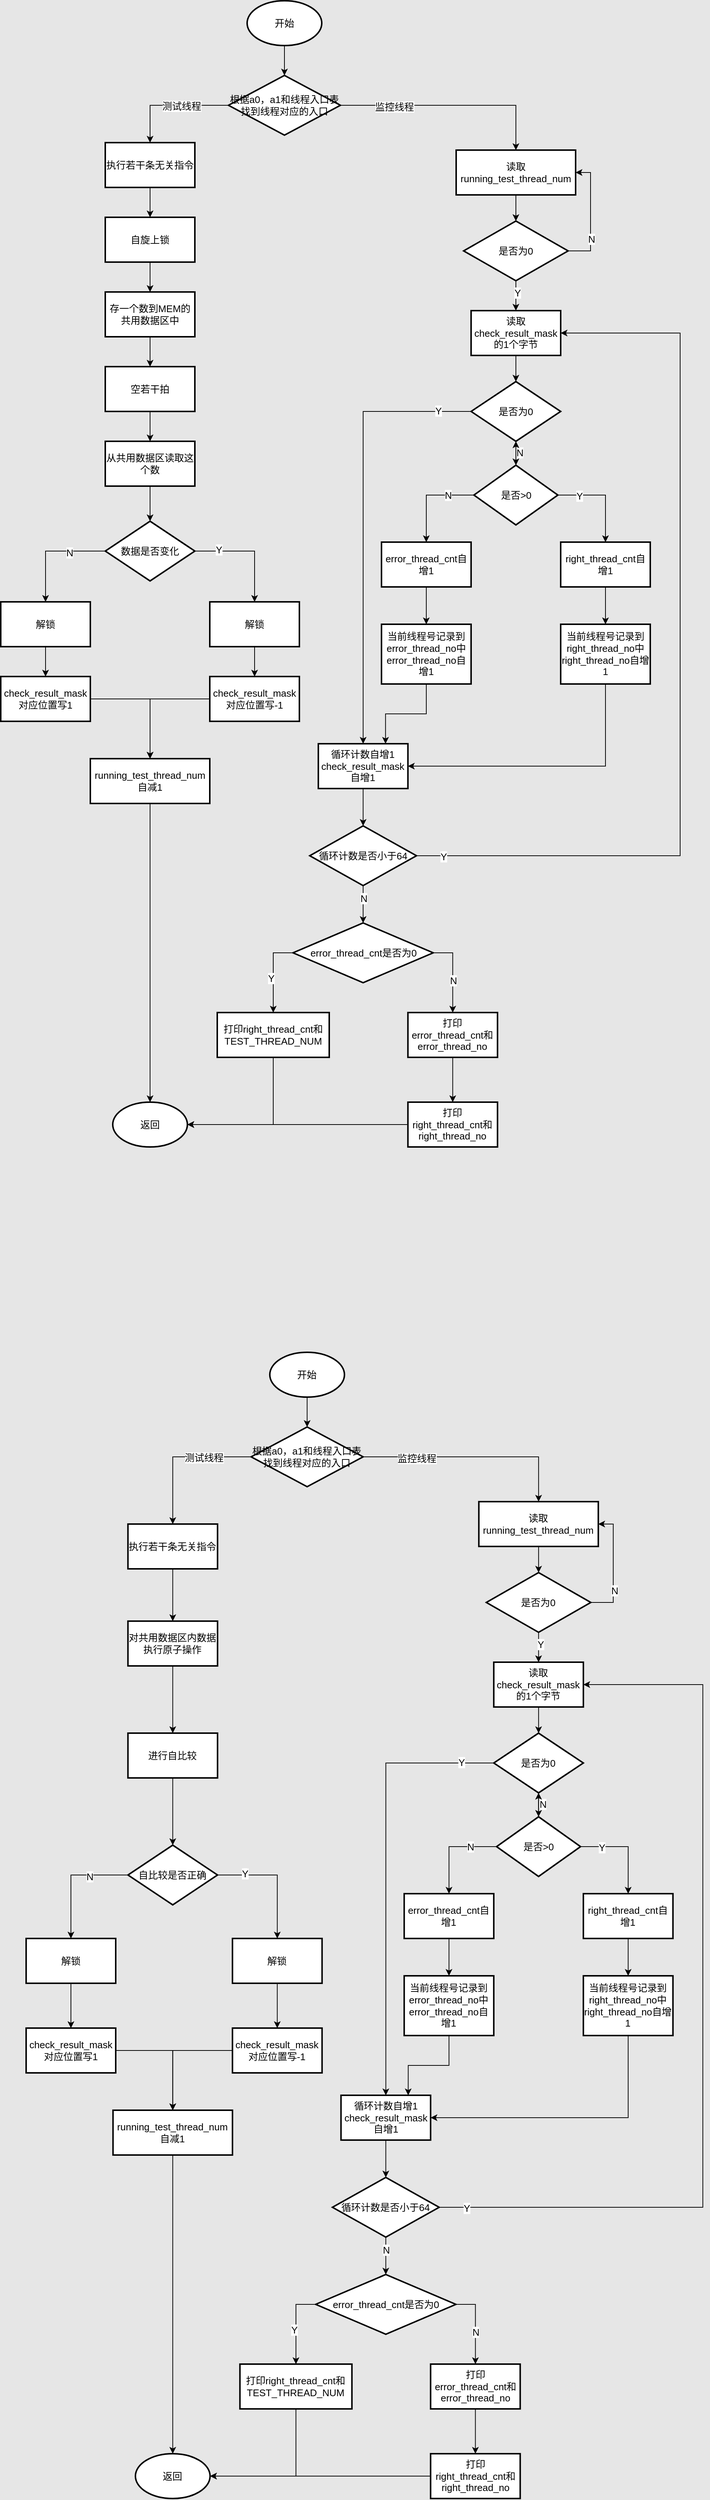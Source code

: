 <mxfile version="24.7.5">
  <diagram id="C5RBs43oDa-KdzZeNtuy" name="Page-1">
    <mxGraphModel dx="2026" dy="1111" grid="1" gridSize="10" guides="1" tooltips="1" connect="1" arrows="1" fold="1" page="1" pageScale="1" pageWidth="827" pageHeight="1169" background="#E6E6E6" math="0" shadow="0">
      <root>
        <mxCell id="WIyWlLk6GJQsqaUBKTNV-0" />
        <mxCell id="WIyWlLk6GJQsqaUBKTNV-1" parent="WIyWlLk6GJQsqaUBKTNV-0" />
        <mxCell id="y6UDbXkzMEYgvbYnua1N-1" style="edgeStyle=orthogonalEdgeStyle;rounded=0;orthogonalLoop=1;jettySize=auto;html=1;exitX=0.5;exitY=1;exitDx=0;exitDy=0;exitPerimeter=0;entryX=0.5;entryY=0;entryDx=0;entryDy=0;fontSize=13;" edge="1" parent="WIyWlLk6GJQsqaUBKTNV-1" source="y6UDbXkzMEYgvbYnua1N-2" target="y6UDbXkzMEYgvbYnua1N-7">
          <mxGeometry relative="1" as="geometry" />
        </mxCell>
        <mxCell id="y6UDbXkzMEYgvbYnua1N-2" value="开始" style="strokeWidth=2;html=1;shape=mxgraph.flowchart.start_1;whiteSpace=wrap;fontSize=13;" vertex="1" parent="WIyWlLk6GJQsqaUBKTNV-1">
          <mxGeometry x="590" y="230" width="100" height="60" as="geometry" />
        </mxCell>
        <mxCell id="y6UDbXkzMEYgvbYnua1N-3" value="" style="edgeStyle=orthogonalEdgeStyle;rounded=0;orthogonalLoop=1;jettySize=auto;html=1;fontSize=13;" edge="1" parent="WIyWlLk6GJQsqaUBKTNV-1" source="y6UDbXkzMEYgvbYnua1N-7" target="y6UDbXkzMEYgvbYnua1N-9">
          <mxGeometry relative="1" as="geometry" />
        </mxCell>
        <mxCell id="y6UDbXkzMEYgvbYnua1N-4" value="测试线程" style="edgeLabel;html=1;align=center;verticalAlign=middle;resizable=0;points=[];fontSize=13;" vertex="1" connectable="0" parent="y6UDbXkzMEYgvbYnua1N-3">
          <mxGeometry x="-0.187" y="1" relative="1" as="geometry">
            <mxPoint as="offset" />
          </mxGeometry>
        </mxCell>
        <mxCell id="y6UDbXkzMEYgvbYnua1N-5" value="" style="edgeStyle=orthogonalEdgeStyle;rounded=0;orthogonalLoop=1;jettySize=auto;html=1;fontSize=13;" edge="1" parent="WIyWlLk6GJQsqaUBKTNV-1" source="y6UDbXkzMEYgvbYnua1N-7" target="y6UDbXkzMEYgvbYnua1N-28">
          <mxGeometry relative="1" as="geometry" />
        </mxCell>
        <mxCell id="y6UDbXkzMEYgvbYnua1N-6" value="监控线程" style="edgeLabel;html=1;align=center;verticalAlign=middle;resizable=0;points=[];fontSize=13;" vertex="1" connectable="0" parent="y6UDbXkzMEYgvbYnua1N-5">
          <mxGeometry x="-0.514" y="-2" relative="1" as="geometry">
            <mxPoint as="offset" />
          </mxGeometry>
        </mxCell>
        <mxCell id="y6UDbXkzMEYgvbYnua1N-7" value="根据a0，a1和线程入口表找到线程对应的入口" style="rhombus;whiteSpace=wrap;html=1;strokeWidth=2;fontSize=13;" vertex="1" parent="WIyWlLk6GJQsqaUBKTNV-1">
          <mxGeometry x="565" y="330" width="150" height="80" as="geometry" />
        </mxCell>
        <mxCell id="y6UDbXkzMEYgvbYnua1N-8" value="" style="edgeStyle=orthogonalEdgeStyle;rounded=0;orthogonalLoop=1;jettySize=auto;html=1;fontSize=13;" edge="1" parent="WIyWlLk6GJQsqaUBKTNV-1" source="y6UDbXkzMEYgvbYnua1N-9" target="y6UDbXkzMEYgvbYnua1N-11">
          <mxGeometry relative="1" as="geometry" />
        </mxCell>
        <mxCell id="y6UDbXkzMEYgvbYnua1N-9" value="执行若干条无关指令" style="whiteSpace=wrap;html=1;fontSize=13;strokeWidth=2;" vertex="1" parent="WIyWlLk6GJQsqaUBKTNV-1">
          <mxGeometry x="400" y="420" width="120" height="60" as="geometry" />
        </mxCell>
        <mxCell id="y6UDbXkzMEYgvbYnua1N-10" value="" style="edgeStyle=orthogonalEdgeStyle;rounded=0;orthogonalLoop=1;jettySize=auto;html=1;fontSize=13;" edge="1" parent="WIyWlLk6GJQsqaUBKTNV-1" source="y6UDbXkzMEYgvbYnua1N-11" target="y6UDbXkzMEYgvbYnua1N-13">
          <mxGeometry relative="1" as="geometry" />
        </mxCell>
        <mxCell id="y6UDbXkzMEYgvbYnua1N-11" value="自旋上锁" style="whiteSpace=wrap;html=1;fontSize=13;strokeWidth=2;" vertex="1" parent="WIyWlLk6GJQsqaUBKTNV-1">
          <mxGeometry x="400" y="520" width="120" height="60" as="geometry" />
        </mxCell>
        <mxCell id="y6UDbXkzMEYgvbYnua1N-12" value="" style="edgeStyle=orthogonalEdgeStyle;rounded=0;orthogonalLoop=1;jettySize=auto;html=1;fontSize=13;" edge="1" parent="WIyWlLk6GJQsqaUBKTNV-1" source="y6UDbXkzMEYgvbYnua1N-13" target="y6UDbXkzMEYgvbYnua1N-15">
          <mxGeometry relative="1" as="geometry" />
        </mxCell>
        <mxCell id="y6UDbXkzMEYgvbYnua1N-13" value="存一个数到MEM的共用数据区中" style="whiteSpace=wrap;html=1;fontSize=13;strokeWidth=2;" vertex="1" parent="WIyWlLk6GJQsqaUBKTNV-1">
          <mxGeometry x="400" y="620" width="120" height="60" as="geometry" />
        </mxCell>
        <mxCell id="y6UDbXkzMEYgvbYnua1N-14" value="" style="edgeStyle=orthogonalEdgeStyle;rounded=0;orthogonalLoop=1;jettySize=auto;html=1;fontSize=13;" edge="1" parent="WIyWlLk6GJQsqaUBKTNV-1" source="y6UDbXkzMEYgvbYnua1N-15" target="y6UDbXkzMEYgvbYnua1N-17">
          <mxGeometry relative="1" as="geometry" />
        </mxCell>
        <mxCell id="y6UDbXkzMEYgvbYnua1N-15" value="空若干拍" style="whiteSpace=wrap;html=1;fontSize=13;strokeWidth=2;" vertex="1" parent="WIyWlLk6GJQsqaUBKTNV-1">
          <mxGeometry x="400" y="720" width="120" height="60" as="geometry" />
        </mxCell>
        <mxCell id="y6UDbXkzMEYgvbYnua1N-16" value="" style="edgeStyle=orthogonalEdgeStyle;rounded=0;orthogonalLoop=1;jettySize=auto;html=1;fontSize=13;" edge="1" parent="WIyWlLk6GJQsqaUBKTNV-1" source="y6UDbXkzMEYgvbYnua1N-17" target="y6UDbXkzMEYgvbYnua1N-22">
          <mxGeometry relative="1" as="geometry" />
        </mxCell>
        <mxCell id="y6UDbXkzMEYgvbYnua1N-17" value="从共用数据区读取这个数" style="whiteSpace=wrap;html=1;fontSize=13;strokeWidth=2;" vertex="1" parent="WIyWlLk6GJQsqaUBKTNV-1">
          <mxGeometry x="400" y="820" width="120" height="60" as="geometry" />
        </mxCell>
        <mxCell id="y6UDbXkzMEYgvbYnua1N-18" value="" style="edgeStyle=orthogonalEdgeStyle;rounded=0;orthogonalLoop=1;jettySize=auto;html=1;fontSize=13;" edge="1" parent="WIyWlLk6GJQsqaUBKTNV-1" source="y6UDbXkzMEYgvbYnua1N-22" target="y6UDbXkzMEYgvbYnua1N-24">
          <mxGeometry relative="1" as="geometry" />
        </mxCell>
        <mxCell id="y6UDbXkzMEYgvbYnua1N-19" value="Y" style="edgeLabel;html=1;align=center;verticalAlign=middle;resizable=0;points=[];fontSize=13;" vertex="1" connectable="0" parent="y6UDbXkzMEYgvbYnua1N-18">
          <mxGeometry x="-0.566" y="2" relative="1" as="geometry">
            <mxPoint as="offset" />
          </mxGeometry>
        </mxCell>
        <mxCell id="y6UDbXkzMEYgvbYnua1N-20" value="" style="edgeStyle=orthogonalEdgeStyle;rounded=0;orthogonalLoop=1;jettySize=auto;html=1;fontSize=13;" edge="1" parent="WIyWlLk6GJQsqaUBKTNV-1" source="y6UDbXkzMEYgvbYnua1N-22" target="y6UDbXkzMEYgvbYnua1N-26">
          <mxGeometry relative="1" as="geometry" />
        </mxCell>
        <mxCell id="y6UDbXkzMEYgvbYnua1N-21" value="N" style="edgeLabel;html=1;align=center;verticalAlign=middle;resizable=0;points=[];fontSize=13;" vertex="1" connectable="0" parent="y6UDbXkzMEYgvbYnua1N-20">
          <mxGeometry x="-0.353" y="2" relative="1" as="geometry">
            <mxPoint as="offset" />
          </mxGeometry>
        </mxCell>
        <mxCell id="y6UDbXkzMEYgvbYnua1N-22" value="数据是否变化" style="rhombus;whiteSpace=wrap;html=1;fontSize=13;strokeWidth=2;" vertex="1" parent="WIyWlLk6GJQsqaUBKTNV-1">
          <mxGeometry x="400" y="927" width="120" height="80" as="geometry" />
        </mxCell>
        <mxCell id="y6UDbXkzMEYgvbYnua1N-23" style="edgeStyle=orthogonalEdgeStyle;rounded=0;orthogonalLoop=1;jettySize=auto;html=1;exitX=0.5;exitY=1;exitDx=0;exitDy=0;entryX=0.5;entryY=0;entryDx=0;entryDy=0;fontSize=13;" edge="1" parent="WIyWlLk6GJQsqaUBKTNV-1" source="y6UDbXkzMEYgvbYnua1N-24" target="y6UDbXkzMEYgvbYnua1N-69">
          <mxGeometry relative="1" as="geometry" />
        </mxCell>
        <mxCell id="y6UDbXkzMEYgvbYnua1N-24" value="解锁" style="whiteSpace=wrap;html=1;fontSize=13;strokeWidth=2;" vertex="1" parent="WIyWlLk6GJQsqaUBKTNV-1">
          <mxGeometry x="540" y="1035" width="120" height="60" as="geometry" />
        </mxCell>
        <mxCell id="y6UDbXkzMEYgvbYnua1N-25" value="" style="edgeStyle=orthogonalEdgeStyle;rounded=0;orthogonalLoop=1;jettySize=auto;html=1;fontSize=13;" edge="1" parent="WIyWlLk6GJQsqaUBKTNV-1" source="y6UDbXkzMEYgvbYnua1N-26" target="y6UDbXkzMEYgvbYnua1N-67">
          <mxGeometry relative="1" as="geometry" />
        </mxCell>
        <mxCell id="y6UDbXkzMEYgvbYnua1N-26" value="解锁" style="whiteSpace=wrap;html=1;fontSize=13;strokeWidth=2;" vertex="1" parent="WIyWlLk6GJQsqaUBKTNV-1">
          <mxGeometry x="260" y="1035" width="120" height="60" as="geometry" />
        </mxCell>
        <mxCell id="y6UDbXkzMEYgvbYnua1N-27" value="" style="edgeStyle=orthogonalEdgeStyle;rounded=0;orthogonalLoop=1;jettySize=auto;html=1;fontSize=13;" edge="1" parent="WIyWlLk6GJQsqaUBKTNV-1" source="y6UDbXkzMEYgvbYnua1N-28" target="y6UDbXkzMEYgvbYnua1N-31">
          <mxGeometry relative="1" as="geometry" />
        </mxCell>
        <mxCell id="y6UDbXkzMEYgvbYnua1N-28" value="读取running_test_thread_num" style="whiteSpace=wrap;html=1;fontSize=13;strokeWidth=2;" vertex="1" parent="WIyWlLk6GJQsqaUBKTNV-1">
          <mxGeometry x="870" y="430" width="160" height="60" as="geometry" />
        </mxCell>
        <mxCell id="y6UDbXkzMEYgvbYnua1N-29" style="edgeStyle=orthogonalEdgeStyle;rounded=0;orthogonalLoop=1;jettySize=auto;html=1;exitX=1;exitY=0.5;exitDx=0;exitDy=0;entryX=1;entryY=0.5;entryDx=0;entryDy=0;fontSize=13;" edge="1" parent="WIyWlLk6GJQsqaUBKTNV-1" source="y6UDbXkzMEYgvbYnua1N-31" target="y6UDbXkzMEYgvbYnua1N-28">
          <mxGeometry relative="1" as="geometry">
            <Array as="points">
              <mxPoint x="1050" y="565" />
              <mxPoint x="1050" y="460" />
            </Array>
          </mxGeometry>
        </mxCell>
        <mxCell id="y6UDbXkzMEYgvbYnua1N-79" value="N" style="edgeLabel;html=1;align=center;verticalAlign=middle;resizable=0;points=[];fontSize=13;" vertex="1" connectable="0" parent="y6UDbXkzMEYgvbYnua1N-29">
          <mxGeometry x="-0.4" y="-1" relative="1" as="geometry">
            <mxPoint as="offset" />
          </mxGeometry>
        </mxCell>
        <mxCell id="y6UDbXkzMEYgvbYnua1N-30" value="" style="edgeStyle=orthogonalEdgeStyle;rounded=0;orthogonalLoop=1;jettySize=auto;html=1;fontSize=13;" edge="1" parent="WIyWlLk6GJQsqaUBKTNV-1" source="y6UDbXkzMEYgvbYnua1N-31" target="y6UDbXkzMEYgvbYnua1N-33">
          <mxGeometry relative="1" as="geometry" />
        </mxCell>
        <mxCell id="y6UDbXkzMEYgvbYnua1N-78" value="Y" style="edgeLabel;html=1;align=center;verticalAlign=middle;resizable=0;points=[];fontSize=13;" vertex="1" connectable="0" parent="y6UDbXkzMEYgvbYnua1N-30">
          <mxGeometry x="-0.2" y="2" relative="1" as="geometry">
            <mxPoint as="offset" />
          </mxGeometry>
        </mxCell>
        <mxCell id="y6UDbXkzMEYgvbYnua1N-31" value="是否为0" style="rhombus;whiteSpace=wrap;html=1;fontSize=13;strokeWidth=2;" vertex="1" parent="WIyWlLk6GJQsqaUBKTNV-1">
          <mxGeometry x="880" y="525" width="140" height="80" as="geometry" />
        </mxCell>
        <mxCell id="y6UDbXkzMEYgvbYnua1N-32" value="" style="edgeStyle=orthogonalEdgeStyle;rounded=0;orthogonalLoop=1;jettySize=auto;html=1;fontSize=13;" edge="1" parent="WIyWlLk6GJQsqaUBKTNV-1" source="y6UDbXkzMEYgvbYnua1N-33" target="y6UDbXkzMEYgvbYnua1N-38">
          <mxGeometry relative="1" as="geometry" />
        </mxCell>
        <mxCell id="y6UDbXkzMEYgvbYnua1N-33" value="读取check_result_mask的1个字节" style="whiteSpace=wrap;html=1;fontSize=13;strokeWidth=2;" vertex="1" parent="WIyWlLk6GJQsqaUBKTNV-1">
          <mxGeometry x="890" y="645" width="120" height="60" as="geometry" />
        </mxCell>
        <mxCell id="y6UDbXkzMEYgvbYnua1N-34" value="" style="edgeStyle=orthogonalEdgeStyle;rounded=0;orthogonalLoop=1;jettySize=auto;html=1;fontSize=13;" edge="1" parent="WIyWlLk6GJQsqaUBKTNV-1" source="y6UDbXkzMEYgvbYnua1N-38" target="y6UDbXkzMEYgvbYnua1N-44">
          <mxGeometry relative="1" as="geometry" />
        </mxCell>
        <mxCell id="y6UDbXkzMEYgvbYnua1N-35" value="N" style="edgeLabel;html=1;align=center;verticalAlign=middle;resizable=0;points=[];fontSize=13;" vertex="1" connectable="0" parent="y6UDbXkzMEYgvbYnua1N-34">
          <mxGeometry x="-0.193" y="2" relative="1" as="geometry">
            <mxPoint x="3" y="2" as="offset" />
          </mxGeometry>
        </mxCell>
        <mxCell id="y6UDbXkzMEYgvbYnua1N-36" value="" style="edgeStyle=orthogonalEdgeStyle;rounded=0;orthogonalLoop=1;jettySize=auto;html=1;fontSize=13;" edge="1" parent="WIyWlLk6GJQsqaUBKTNV-1" source="y6UDbXkzMEYgvbYnua1N-38" target="y6UDbXkzMEYgvbYnua1N-50">
          <mxGeometry relative="1" as="geometry" />
        </mxCell>
        <mxCell id="y6UDbXkzMEYgvbYnua1N-37" value="Y" style="edgeLabel;html=1;align=center;verticalAlign=middle;resizable=0;points=[];fontSize=13;" vertex="1" connectable="0" parent="y6UDbXkzMEYgvbYnua1N-36">
          <mxGeometry x="-0.85" y="-1" relative="1" as="geometry">
            <mxPoint as="offset" />
          </mxGeometry>
        </mxCell>
        <mxCell id="y6UDbXkzMEYgvbYnua1N-38" value="是否为0" style="rhombus;whiteSpace=wrap;html=1;fontSize=13;strokeWidth=2;" vertex="1" parent="WIyWlLk6GJQsqaUBKTNV-1">
          <mxGeometry x="890" y="740" width="120" height="80" as="geometry" />
        </mxCell>
        <mxCell id="y6UDbXkzMEYgvbYnua1N-39" value="" style="edgeStyle=orthogonalEdgeStyle;rounded=0;orthogonalLoop=1;jettySize=auto;html=1;fontSize=13;" edge="1" parent="WIyWlLk6GJQsqaUBKTNV-1" source="y6UDbXkzMEYgvbYnua1N-44" target="y6UDbXkzMEYgvbYnua1N-46">
          <mxGeometry relative="1" as="geometry" />
        </mxCell>
        <mxCell id="y6UDbXkzMEYgvbYnua1N-40" value="N" style="edgeLabel;html=1;align=center;verticalAlign=middle;resizable=0;points=[];fontSize=13;" vertex="1" connectable="0" parent="y6UDbXkzMEYgvbYnua1N-39">
          <mxGeometry x="-0.436" relative="1" as="geometry">
            <mxPoint as="offset" />
          </mxGeometry>
        </mxCell>
        <mxCell id="y6UDbXkzMEYgvbYnua1N-41" value="" style="edgeStyle=orthogonalEdgeStyle;rounded=0;orthogonalLoop=1;jettySize=auto;html=1;fontSize=13;" edge="1" parent="WIyWlLk6GJQsqaUBKTNV-1" source="y6UDbXkzMEYgvbYnua1N-44" target="y6UDbXkzMEYgvbYnua1N-48">
          <mxGeometry relative="1" as="geometry" />
        </mxCell>
        <mxCell id="y6UDbXkzMEYgvbYnua1N-42" value="Y" style="edgeLabel;html=1;align=center;verticalAlign=middle;resizable=0;points=[];fontSize=13;" vertex="1" connectable="0" parent="y6UDbXkzMEYgvbYnua1N-41">
          <mxGeometry x="-0.562" y="-1" relative="1" as="geometry">
            <mxPoint as="offset" />
          </mxGeometry>
        </mxCell>
        <mxCell id="y6UDbXkzMEYgvbYnua1N-43" value="" style="edgeStyle=orthogonalEdgeStyle;rounded=0;orthogonalLoop=1;jettySize=auto;html=1;fontSize=13;" edge="1" parent="WIyWlLk6GJQsqaUBKTNV-1" source="y6UDbXkzMEYgvbYnua1N-44" target="y6UDbXkzMEYgvbYnua1N-38">
          <mxGeometry relative="1" as="geometry" />
        </mxCell>
        <mxCell id="y6UDbXkzMEYgvbYnua1N-44" value="是否&amp;gt;0" style="rhombus;whiteSpace=wrap;html=1;fontSize=13;strokeWidth=2;" vertex="1" parent="WIyWlLk6GJQsqaUBKTNV-1">
          <mxGeometry x="893.75" y="852" width="112.5" height="80" as="geometry" />
        </mxCell>
        <mxCell id="y6UDbXkzMEYgvbYnua1N-45" value="" style="edgeStyle=orthogonalEdgeStyle;rounded=0;orthogonalLoop=1;jettySize=auto;html=1;fontSize=13;" edge="1" parent="WIyWlLk6GJQsqaUBKTNV-1" source="y6UDbXkzMEYgvbYnua1N-46" target="y6UDbXkzMEYgvbYnua1N-52">
          <mxGeometry relative="1" as="geometry" />
        </mxCell>
        <mxCell id="y6UDbXkzMEYgvbYnua1N-46" value="&lt;div style=&quot;font-size: 13px;&quot;&gt;error_thread_cnt自增1&lt;/div&gt;" style="whiteSpace=wrap;html=1;fontSize=13;strokeWidth=2;" vertex="1" parent="WIyWlLk6GJQsqaUBKTNV-1">
          <mxGeometry x="770" y="955" width="120" height="60" as="geometry" />
        </mxCell>
        <mxCell id="y6UDbXkzMEYgvbYnua1N-47" style="edgeStyle=orthogonalEdgeStyle;rounded=0;orthogonalLoop=1;jettySize=auto;html=1;exitX=0.5;exitY=1;exitDx=0;exitDy=0;entryX=0.5;entryY=0;entryDx=0;entryDy=0;fontSize=13;" edge="1" parent="WIyWlLk6GJQsqaUBKTNV-1" source="y6UDbXkzMEYgvbYnua1N-48" target="y6UDbXkzMEYgvbYnua1N-54">
          <mxGeometry relative="1" as="geometry" />
        </mxCell>
        <mxCell id="y6UDbXkzMEYgvbYnua1N-48" value="right_thread_cnt自增1" style="whiteSpace=wrap;html=1;fontSize=13;strokeWidth=2;" vertex="1" parent="WIyWlLk6GJQsqaUBKTNV-1">
          <mxGeometry x="1010" y="955" width="120" height="60" as="geometry" />
        </mxCell>
        <mxCell id="y6UDbXkzMEYgvbYnua1N-49" value="" style="edgeStyle=orthogonalEdgeStyle;rounded=0;orthogonalLoop=1;jettySize=auto;html=1;fontSize=13;" edge="1" parent="WIyWlLk6GJQsqaUBKTNV-1" source="y6UDbXkzMEYgvbYnua1N-50" target="y6UDbXkzMEYgvbYnua1N-59">
          <mxGeometry relative="1" as="geometry" />
        </mxCell>
        <mxCell id="y6UDbXkzMEYgvbYnua1N-50" value="循环计数自增1&lt;div style=&quot;font-size: 13px;&quot;&gt;check_result_mask自增1&lt;/div&gt;" style="whiteSpace=wrap;html=1;fontSize=13;strokeWidth=2;" vertex="1" parent="WIyWlLk6GJQsqaUBKTNV-1">
          <mxGeometry x="685.38" y="1225" width="120" height="60" as="geometry" />
        </mxCell>
        <mxCell id="y6UDbXkzMEYgvbYnua1N-51" style="edgeStyle=orthogonalEdgeStyle;rounded=0;orthogonalLoop=1;jettySize=auto;html=1;exitX=0.5;exitY=1;exitDx=0;exitDy=0;entryX=0.75;entryY=0;entryDx=0;entryDy=0;fontSize=13;" edge="1" parent="WIyWlLk6GJQsqaUBKTNV-1" source="y6UDbXkzMEYgvbYnua1N-52" target="y6UDbXkzMEYgvbYnua1N-50">
          <mxGeometry relative="1" as="geometry" />
        </mxCell>
        <mxCell id="y6UDbXkzMEYgvbYnua1N-52" value="当前线程号记录到error_thread_no中&lt;div style=&quot;font-size: 13px;&quot;&gt;error_thread_no自增1&lt;br style=&quot;font-size: 13px;&quot;&gt;&lt;/div&gt;" style="whiteSpace=wrap;html=1;fontSize=13;strokeWidth=2;" vertex="1" parent="WIyWlLk6GJQsqaUBKTNV-1">
          <mxGeometry x="770" y="1065" width="120" height="80" as="geometry" />
        </mxCell>
        <mxCell id="y6UDbXkzMEYgvbYnua1N-53" style="edgeStyle=orthogonalEdgeStyle;rounded=0;orthogonalLoop=1;jettySize=auto;html=1;exitX=0.5;exitY=1;exitDx=0;exitDy=0;entryX=1;entryY=0.5;entryDx=0;entryDy=0;fontSize=13;" edge="1" parent="WIyWlLk6GJQsqaUBKTNV-1" source="y6UDbXkzMEYgvbYnua1N-54" target="y6UDbXkzMEYgvbYnua1N-50">
          <mxGeometry relative="1" as="geometry">
            <mxPoint x="788" y="1325" as="targetPoint" />
          </mxGeometry>
        </mxCell>
        <mxCell id="y6UDbXkzMEYgvbYnua1N-54" value="当前线程号记录到right_thread_no中&lt;div style=&quot;font-size: 13px;&quot;&gt;right_thread_no自增1&lt;br style=&quot;font-size: 13px;&quot;&gt;&lt;/div&gt;" style="whiteSpace=wrap;html=1;fontSize=13;strokeWidth=2;" vertex="1" parent="WIyWlLk6GJQsqaUBKTNV-1">
          <mxGeometry x="1010" y="1065" width="120" height="80" as="geometry" />
        </mxCell>
        <mxCell id="y6UDbXkzMEYgvbYnua1N-55" style="edgeStyle=orthogonalEdgeStyle;rounded=0;orthogonalLoop=1;jettySize=auto;html=1;exitX=1;exitY=0.5;exitDx=0;exitDy=0;entryX=1;entryY=0.5;entryDx=0;entryDy=0;fontSize=13;" edge="1" parent="WIyWlLk6GJQsqaUBKTNV-1" source="y6UDbXkzMEYgvbYnua1N-59" target="y6UDbXkzMEYgvbYnua1N-33">
          <mxGeometry relative="1" as="geometry">
            <mxPoint x="799.5" y="1445" as="sourcePoint" />
            <Array as="points">
              <mxPoint x="1170" y="1375" />
              <mxPoint x="1170" y="675" />
            </Array>
          </mxGeometry>
        </mxCell>
        <mxCell id="y6UDbXkzMEYgvbYnua1N-56" value="Y" style="edgeLabel;html=1;align=center;verticalAlign=middle;resizable=0;points=[];fontSize=13;" vertex="1" connectable="0" parent="y6UDbXkzMEYgvbYnua1N-55">
          <mxGeometry x="-0.941" y="-4" relative="1" as="geometry">
            <mxPoint y="-3" as="offset" />
          </mxGeometry>
        </mxCell>
        <mxCell id="y6UDbXkzMEYgvbYnua1N-57" value="" style="edgeStyle=orthogonalEdgeStyle;rounded=0;orthogonalLoop=1;jettySize=auto;html=1;fontSize=13;" edge="1" parent="WIyWlLk6GJQsqaUBKTNV-1" source="y6UDbXkzMEYgvbYnua1N-59" target="y6UDbXkzMEYgvbYnua1N-64">
          <mxGeometry relative="1" as="geometry" />
        </mxCell>
        <mxCell id="y6UDbXkzMEYgvbYnua1N-58" value="N" style="edgeLabel;html=1;align=center;verticalAlign=middle;resizable=0;points=[];fontSize=13;" vertex="1" connectable="0" parent="y6UDbXkzMEYgvbYnua1N-57">
          <mxGeometry x="-0.332" relative="1" as="geometry">
            <mxPoint as="offset" />
          </mxGeometry>
        </mxCell>
        <mxCell id="y6UDbXkzMEYgvbYnua1N-59" value="循环计数是否小于64" style="rhombus;whiteSpace=wrap;html=1;fontSize=13;strokeWidth=2;" vertex="1" parent="WIyWlLk6GJQsqaUBKTNV-1">
          <mxGeometry x="673.88" y="1335" width="143" height="80" as="geometry" />
        </mxCell>
        <mxCell id="y6UDbXkzMEYgvbYnua1N-60" value="" style="edgeStyle=orthogonalEdgeStyle;rounded=0;orthogonalLoop=1;jettySize=auto;html=1;exitX=0;exitY=0.5;exitDx=0;exitDy=0;fontSize=13;" edge="1" parent="WIyWlLk6GJQsqaUBKTNV-1" source="y6UDbXkzMEYgvbYnua1N-64" target="y6UDbXkzMEYgvbYnua1N-72">
          <mxGeometry relative="1" as="geometry" />
        </mxCell>
        <mxCell id="y6UDbXkzMEYgvbYnua1N-61" value="Y" style="edgeLabel;html=1;align=center;verticalAlign=middle;resizable=0;points=[];fontSize=13;" vertex="1" connectable="0" parent="y6UDbXkzMEYgvbYnua1N-60">
          <mxGeometry x="0.127" y="-3" relative="1" as="geometry">
            <mxPoint as="offset" />
          </mxGeometry>
        </mxCell>
        <mxCell id="y6UDbXkzMEYgvbYnua1N-62" value="" style="edgeStyle=orthogonalEdgeStyle;rounded=0;orthogonalLoop=1;jettySize=auto;html=1;exitX=1;exitY=0.5;exitDx=0;exitDy=0;fontSize=13;" edge="1" parent="WIyWlLk6GJQsqaUBKTNV-1" source="y6UDbXkzMEYgvbYnua1N-64" target="y6UDbXkzMEYgvbYnua1N-74">
          <mxGeometry relative="1" as="geometry" />
        </mxCell>
        <mxCell id="y6UDbXkzMEYgvbYnua1N-63" value="N" style="edgeLabel;html=1;align=center;verticalAlign=middle;resizable=0;points=[];fontSize=13;" vertex="1" connectable="0" parent="y6UDbXkzMEYgvbYnua1N-62">
          <mxGeometry x="0.184" relative="1" as="geometry">
            <mxPoint as="offset" />
          </mxGeometry>
        </mxCell>
        <mxCell id="y6UDbXkzMEYgvbYnua1N-64" value="error_thread_cnt是否为0" style="rhombus;whiteSpace=wrap;html=1;fontSize=13;strokeWidth=2;" vertex="1" parent="WIyWlLk6GJQsqaUBKTNV-1">
          <mxGeometry x="651.5" y="1465" width="187.75" height="80" as="geometry" />
        </mxCell>
        <mxCell id="y6UDbXkzMEYgvbYnua1N-65" value="返回" style="strokeWidth=2;html=1;shape=mxgraph.flowchart.start_1;whiteSpace=wrap;fontSize=13;" vertex="1" parent="WIyWlLk6GJQsqaUBKTNV-1">
          <mxGeometry x="410" y="1705" width="100" height="60" as="geometry" />
        </mxCell>
        <mxCell id="y6UDbXkzMEYgvbYnua1N-66" value="" style="edgeStyle=orthogonalEdgeStyle;rounded=0;orthogonalLoop=1;jettySize=auto;html=1;exitX=1;exitY=0.5;exitDx=0;exitDy=0;fontSize=13;" edge="1" parent="WIyWlLk6GJQsqaUBKTNV-1" source="y6UDbXkzMEYgvbYnua1N-67" target="y6UDbXkzMEYgvbYnua1N-70">
          <mxGeometry relative="1" as="geometry" />
        </mxCell>
        <mxCell id="y6UDbXkzMEYgvbYnua1N-67" value="check_result_mask对应位置写1" style="whiteSpace=wrap;html=1;fontSize=13;strokeWidth=2;" vertex="1" parent="WIyWlLk6GJQsqaUBKTNV-1">
          <mxGeometry x="260" y="1135" width="120" height="60" as="geometry" />
        </mxCell>
        <mxCell id="y6UDbXkzMEYgvbYnua1N-68" style="edgeStyle=orthogonalEdgeStyle;rounded=0;orthogonalLoop=1;jettySize=auto;html=1;exitX=0;exitY=0.5;exitDx=0;exitDy=0;entryX=0.5;entryY=0;entryDx=0;entryDy=0;fontSize=13;" edge="1" parent="WIyWlLk6GJQsqaUBKTNV-1" source="y6UDbXkzMEYgvbYnua1N-69" target="y6UDbXkzMEYgvbYnua1N-70">
          <mxGeometry relative="1" as="geometry" />
        </mxCell>
        <mxCell id="y6UDbXkzMEYgvbYnua1N-69" value="check_result_mask对应位置写-1" style="whiteSpace=wrap;html=1;fontSize=13;strokeWidth=2;" vertex="1" parent="WIyWlLk6GJQsqaUBKTNV-1">
          <mxGeometry x="540" y="1135" width="120" height="60" as="geometry" />
        </mxCell>
        <mxCell id="y6UDbXkzMEYgvbYnua1N-70" value="running_test_thread_num自减1" style="whiteSpace=wrap;html=1;fontSize=13;strokeWidth=2;" vertex="1" parent="WIyWlLk6GJQsqaUBKTNV-1">
          <mxGeometry x="380" y="1245" width="160" height="60" as="geometry" />
        </mxCell>
        <mxCell id="y6UDbXkzMEYgvbYnua1N-71" style="edgeStyle=orthogonalEdgeStyle;rounded=0;orthogonalLoop=1;jettySize=auto;html=1;exitX=0.5;exitY=1;exitDx=0;exitDy=0;entryX=0.5;entryY=0;entryDx=0;entryDy=0;entryPerimeter=0;fontSize=13;" edge="1" parent="WIyWlLk6GJQsqaUBKTNV-1" source="y6UDbXkzMEYgvbYnua1N-70" target="y6UDbXkzMEYgvbYnua1N-65">
          <mxGeometry relative="1" as="geometry" />
        </mxCell>
        <mxCell id="y6UDbXkzMEYgvbYnua1N-72" value="打印right_thread_cnt和TEST_THREAD_NUM" style="whiteSpace=wrap;html=1;fontSize=13;strokeWidth=2;" vertex="1" parent="WIyWlLk6GJQsqaUBKTNV-1">
          <mxGeometry x="550" y="1585" width="149.99" height="60" as="geometry" />
        </mxCell>
        <mxCell id="y6UDbXkzMEYgvbYnua1N-73" value="" style="edgeStyle=orthogonalEdgeStyle;rounded=0;orthogonalLoop=1;jettySize=auto;html=1;fontSize=13;" edge="1" parent="WIyWlLk6GJQsqaUBKTNV-1" source="y6UDbXkzMEYgvbYnua1N-74" target="y6UDbXkzMEYgvbYnua1N-76">
          <mxGeometry relative="1" as="geometry" />
        </mxCell>
        <mxCell id="y6UDbXkzMEYgvbYnua1N-74" value="打印error_thread_cnt和error_thread_no" style="whiteSpace=wrap;html=1;fontSize=13;strokeWidth=2;" vertex="1" parent="WIyWlLk6GJQsqaUBKTNV-1">
          <mxGeometry x="805.385" y="1585" width="120" height="60" as="geometry" />
        </mxCell>
        <mxCell id="y6UDbXkzMEYgvbYnua1N-75" style="edgeStyle=orthogonalEdgeStyle;rounded=0;orthogonalLoop=1;jettySize=auto;html=1;exitX=0;exitY=0.5;exitDx=0;exitDy=0;entryX=1;entryY=0.5;entryDx=0;entryDy=0;entryPerimeter=0;fontSize=13;" edge="1" parent="WIyWlLk6GJQsqaUBKTNV-1" source="y6UDbXkzMEYgvbYnua1N-76" target="y6UDbXkzMEYgvbYnua1N-65">
          <mxGeometry relative="1" as="geometry">
            <mxPoint x="690" y="1735" as="targetPoint" />
          </mxGeometry>
        </mxCell>
        <mxCell id="y6UDbXkzMEYgvbYnua1N-76" value="打印right_thread_cnt和right_thread_no" style="whiteSpace=wrap;html=1;fontSize=13;strokeWidth=2;" vertex="1" parent="WIyWlLk6GJQsqaUBKTNV-1">
          <mxGeometry x="805.385" y="1705" width="120" height="60" as="geometry" />
        </mxCell>
        <mxCell id="y6UDbXkzMEYgvbYnua1N-77" style="edgeStyle=orthogonalEdgeStyle;rounded=0;orthogonalLoop=1;jettySize=auto;html=1;exitX=0.5;exitY=1;exitDx=0;exitDy=0;entryX=1;entryY=0.5;entryDx=0;entryDy=0;entryPerimeter=0;fontSize=13;" edge="1" parent="WIyWlLk6GJQsqaUBKTNV-1" source="y6UDbXkzMEYgvbYnua1N-72" target="y6UDbXkzMEYgvbYnua1N-65">
          <mxGeometry relative="1" as="geometry" />
        </mxCell>
        <mxCell id="y6UDbXkzMEYgvbYnua1N-116" style="edgeStyle=orthogonalEdgeStyle;rounded=0;orthogonalLoop=1;jettySize=auto;html=1;exitX=0.5;exitY=1;exitDx=0;exitDy=0;exitPerimeter=0;entryX=0.5;entryY=0;entryDx=0;entryDy=0;fontSize=13;" edge="1" parent="WIyWlLk6GJQsqaUBKTNV-1" source="y6UDbXkzMEYgvbYnua1N-117" target="y6UDbXkzMEYgvbYnua1N-122">
          <mxGeometry relative="1" as="geometry" />
        </mxCell>
        <mxCell id="y6UDbXkzMEYgvbYnua1N-117" value="开始" style="strokeWidth=2;html=1;shape=mxgraph.flowchart.start_1;whiteSpace=wrap;fontSize=13;" vertex="1" parent="WIyWlLk6GJQsqaUBKTNV-1">
          <mxGeometry x="620.38" y="2040" width="100" height="60" as="geometry" />
        </mxCell>
        <mxCell id="y6UDbXkzMEYgvbYnua1N-118" value="" style="edgeStyle=orthogonalEdgeStyle;rounded=0;orthogonalLoop=1;jettySize=auto;html=1;fontSize=13;" edge="1" parent="WIyWlLk6GJQsqaUBKTNV-1" source="y6UDbXkzMEYgvbYnua1N-122" target="y6UDbXkzMEYgvbYnua1N-124">
          <mxGeometry relative="1" as="geometry" />
        </mxCell>
        <mxCell id="y6UDbXkzMEYgvbYnua1N-119" value="测试线程" style="edgeLabel;html=1;align=center;verticalAlign=middle;resizable=0;points=[];fontSize=13;" vertex="1" connectable="0" parent="y6UDbXkzMEYgvbYnua1N-118">
          <mxGeometry x="-0.187" y="1" relative="1" as="geometry">
            <mxPoint x="16" as="offset" />
          </mxGeometry>
        </mxCell>
        <mxCell id="y6UDbXkzMEYgvbYnua1N-120" value="" style="edgeStyle=orthogonalEdgeStyle;rounded=0;orthogonalLoop=1;jettySize=auto;html=1;fontSize=13;" edge="1" parent="WIyWlLk6GJQsqaUBKTNV-1" source="y6UDbXkzMEYgvbYnua1N-122" target="y6UDbXkzMEYgvbYnua1N-143">
          <mxGeometry relative="1" as="geometry" />
        </mxCell>
        <mxCell id="y6UDbXkzMEYgvbYnua1N-121" value="监控线程" style="edgeLabel;html=1;align=center;verticalAlign=middle;resizable=0;points=[];fontSize=13;" vertex="1" connectable="0" parent="y6UDbXkzMEYgvbYnua1N-120">
          <mxGeometry x="-0.514" y="-2" relative="1" as="geometry">
            <mxPoint as="offset" />
          </mxGeometry>
        </mxCell>
        <mxCell id="y6UDbXkzMEYgvbYnua1N-122" value="根据a0，a1和线程入口表找到线程对应的入口" style="rhombus;whiteSpace=wrap;html=1;strokeWidth=2;fontSize=13;" vertex="1" parent="WIyWlLk6GJQsqaUBKTNV-1">
          <mxGeometry x="595.38" y="2140" width="150" height="80" as="geometry" />
        </mxCell>
        <mxCell id="y6UDbXkzMEYgvbYnua1N-123" value="" style="edgeStyle=orthogonalEdgeStyle;rounded=0;orthogonalLoop=1;jettySize=auto;html=1;fontSize=13;" edge="1" parent="WIyWlLk6GJQsqaUBKTNV-1" source="y6UDbXkzMEYgvbYnua1N-124" target="y6UDbXkzMEYgvbYnua1N-126">
          <mxGeometry relative="1" as="geometry" />
        </mxCell>
        <mxCell id="y6UDbXkzMEYgvbYnua1N-124" value="执行若干条无关指令" style="whiteSpace=wrap;html=1;fontSize=13;strokeWidth=2;" vertex="1" parent="WIyWlLk6GJQsqaUBKTNV-1">
          <mxGeometry x="430.38" y="2270" width="120" height="60" as="geometry" />
        </mxCell>
        <mxCell id="y6UDbXkzMEYgvbYnua1N-125" value="" style="edgeStyle=orthogonalEdgeStyle;rounded=0;orthogonalLoop=1;jettySize=auto;html=1;fontSize=13;entryX=0.5;entryY=0;entryDx=0;entryDy=0;" edge="1" parent="WIyWlLk6GJQsqaUBKTNV-1" source="y6UDbXkzMEYgvbYnua1N-126" target="y6UDbXkzMEYgvbYnua1N-130">
          <mxGeometry relative="1" as="geometry">
            <mxPoint x="490.38" y="2430" as="targetPoint" />
          </mxGeometry>
        </mxCell>
        <mxCell id="y6UDbXkzMEYgvbYnua1N-126" value="对共用数据区内数据执行原子操作" style="whiteSpace=wrap;html=1;fontSize=13;strokeWidth=2;" vertex="1" parent="WIyWlLk6GJQsqaUBKTNV-1">
          <mxGeometry x="430.38" y="2400" width="120" height="60" as="geometry" />
        </mxCell>
        <mxCell id="y6UDbXkzMEYgvbYnua1N-129" value="" style="edgeStyle=orthogonalEdgeStyle;rounded=0;orthogonalLoop=1;jettySize=auto;html=1;fontSize=13;entryX=0.5;entryY=0;entryDx=0;entryDy=0;" edge="1" parent="WIyWlLk6GJQsqaUBKTNV-1" source="y6UDbXkzMEYgvbYnua1N-130" target="y6UDbXkzMEYgvbYnua1N-137">
          <mxGeometry relative="1" as="geometry">
            <mxPoint x="490.38" y="2630" as="targetPoint" />
          </mxGeometry>
        </mxCell>
        <mxCell id="y6UDbXkzMEYgvbYnua1N-130" value="进行自比较" style="whiteSpace=wrap;html=1;fontSize=13;strokeWidth=2;" vertex="1" parent="WIyWlLk6GJQsqaUBKTNV-1">
          <mxGeometry x="430.38" y="2550" width="120" height="60" as="geometry" />
        </mxCell>
        <mxCell id="y6UDbXkzMEYgvbYnua1N-133" value="" style="edgeStyle=orthogonalEdgeStyle;rounded=0;orthogonalLoop=1;jettySize=auto;html=1;fontSize=13;" edge="1" parent="WIyWlLk6GJQsqaUBKTNV-1" source="y6UDbXkzMEYgvbYnua1N-137" target="y6UDbXkzMEYgvbYnua1N-139">
          <mxGeometry relative="1" as="geometry" />
        </mxCell>
        <mxCell id="y6UDbXkzMEYgvbYnua1N-134" value="Y" style="edgeLabel;html=1;align=center;verticalAlign=middle;resizable=0;points=[];fontSize=13;" vertex="1" connectable="0" parent="y6UDbXkzMEYgvbYnua1N-133">
          <mxGeometry x="-0.566" y="2" relative="1" as="geometry">
            <mxPoint as="offset" />
          </mxGeometry>
        </mxCell>
        <mxCell id="y6UDbXkzMEYgvbYnua1N-135" value="" style="edgeStyle=orthogonalEdgeStyle;rounded=0;orthogonalLoop=1;jettySize=auto;html=1;fontSize=13;" edge="1" parent="WIyWlLk6GJQsqaUBKTNV-1" source="y6UDbXkzMEYgvbYnua1N-137" target="y6UDbXkzMEYgvbYnua1N-141">
          <mxGeometry relative="1" as="geometry" />
        </mxCell>
        <mxCell id="y6UDbXkzMEYgvbYnua1N-136" value="N" style="edgeLabel;html=1;align=center;verticalAlign=middle;resizable=0;points=[];fontSize=13;" vertex="1" connectable="0" parent="y6UDbXkzMEYgvbYnua1N-135">
          <mxGeometry x="-0.353" y="2" relative="1" as="geometry">
            <mxPoint as="offset" />
          </mxGeometry>
        </mxCell>
        <mxCell id="y6UDbXkzMEYgvbYnua1N-137" value="自比较是否正确" style="rhombus;whiteSpace=wrap;html=1;fontSize=13;strokeWidth=2;" vertex="1" parent="WIyWlLk6GJQsqaUBKTNV-1">
          <mxGeometry x="430.38" y="2700" width="120" height="80" as="geometry" />
        </mxCell>
        <mxCell id="y6UDbXkzMEYgvbYnua1N-138" style="edgeStyle=orthogonalEdgeStyle;rounded=0;orthogonalLoop=1;jettySize=auto;html=1;exitX=0.5;exitY=1;exitDx=0;exitDy=0;entryX=0.5;entryY=0;entryDx=0;entryDy=0;fontSize=13;" edge="1" parent="WIyWlLk6GJQsqaUBKTNV-1" source="y6UDbXkzMEYgvbYnua1N-139" target="y6UDbXkzMEYgvbYnua1N-186">
          <mxGeometry relative="1" as="geometry" />
        </mxCell>
        <mxCell id="y6UDbXkzMEYgvbYnua1N-139" value="解锁" style="whiteSpace=wrap;html=1;fontSize=13;strokeWidth=2;" vertex="1" parent="WIyWlLk6GJQsqaUBKTNV-1">
          <mxGeometry x="570.38" y="2825" width="120" height="60" as="geometry" />
        </mxCell>
        <mxCell id="y6UDbXkzMEYgvbYnua1N-140" value="" style="edgeStyle=orthogonalEdgeStyle;rounded=0;orthogonalLoop=1;jettySize=auto;html=1;fontSize=13;" edge="1" parent="WIyWlLk6GJQsqaUBKTNV-1" source="y6UDbXkzMEYgvbYnua1N-141" target="y6UDbXkzMEYgvbYnua1N-184">
          <mxGeometry relative="1" as="geometry" />
        </mxCell>
        <mxCell id="y6UDbXkzMEYgvbYnua1N-141" value="解锁" style="whiteSpace=wrap;html=1;fontSize=13;strokeWidth=2;" vertex="1" parent="WIyWlLk6GJQsqaUBKTNV-1">
          <mxGeometry x="294" y="2825" width="120" height="60" as="geometry" />
        </mxCell>
        <mxCell id="y6UDbXkzMEYgvbYnua1N-142" value="" style="edgeStyle=orthogonalEdgeStyle;rounded=0;orthogonalLoop=1;jettySize=auto;html=1;fontSize=13;" edge="1" parent="WIyWlLk6GJQsqaUBKTNV-1" source="y6UDbXkzMEYgvbYnua1N-143" target="y6UDbXkzMEYgvbYnua1N-148">
          <mxGeometry relative="1" as="geometry" />
        </mxCell>
        <mxCell id="y6UDbXkzMEYgvbYnua1N-143" value="读取running_test_thread_num" style="whiteSpace=wrap;html=1;fontSize=13;strokeWidth=2;" vertex="1" parent="WIyWlLk6GJQsqaUBKTNV-1">
          <mxGeometry x="900.38" y="2240" width="160" height="60" as="geometry" />
        </mxCell>
        <mxCell id="y6UDbXkzMEYgvbYnua1N-144" style="edgeStyle=orthogonalEdgeStyle;rounded=0;orthogonalLoop=1;jettySize=auto;html=1;exitX=1;exitY=0.5;exitDx=0;exitDy=0;entryX=1;entryY=0.5;entryDx=0;entryDy=0;fontSize=13;" edge="1" parent="WIyWlLk6GJQsqaUBKTNV-1" source="y6UDbXkzMEYgvbYnua1N-148" target="y6UDbXkzMEYgvbYnua1N-143">
          <mxGeometry relative="1" as="geometry">
            <Array as="points">
              <mxPoint x="1080.38" y="2375" />
              <mxPoint x="1080.38" y="2270" />
            </Array>
          </mxGeometry>
        </mxCell>
        <mxCell id="y6UDbXkzMEYgvbYnua1N-145" value="N" style="edgeLabel;html=1;align=center;verticalAlign=middle;resizable=0;points=[];fontSize=13;" vertex="1" connectable="0" parent="y6UDbXkzMEYgvbYnua1N-144">
          <mxGeometry x="-0.4" y="-1" relative="1" as="geometry">
            <mxPoint as="offset" />
          </mxGeometry>
        </mxCell>
        <mxCell id="y6UDbXkzMEYgvbYnua1N-146" value="" style="edgeStyle=orthogonalEdgeStyle;rounded=0;orthogonalLoop=1;jettySize=auto;html=1;fontSize=13;" edge="1" parent="WIyWlLk6GJQsqaUBKTNV-1" source="y6UDbXkzMEYgvbYnua1N-148" target="y6UDbXkzMEYgvbYnua1N-150">
          <mxGeometry relative="1" as="geometry" />
        </mxCell>
        <mxCell id="y6UDbXkzMEYgvbYnua1N-147" value="Y" style="edgeLabel;html=1;align=center;verticalAlign=middle;resizable=0;points=[];fontSize=13;" vertex="1" connectable="0" parent="y6UDbXkzMEYgvbYnua1N-146">
          <mxGeometry x="-0.2" y="2" relative="1" as="geometry">
            <mxPoint as="offset" />
          </mxGeometry>
        </mxCell>
        <mxCell id="y6UDbXkzMEYgvbYnua1N-148" value="是否为0" style="rhombus;whiteSpace=wrap;html=1;fontSize=13;strokeWidth=2;" vertex="1" parent="WIyWlLk6GJQsqaUBKTNV-1">
          <mxGeometry x="910.38" y="2335" width="140" height="80" as="geometry" />
        </mxCell>
        <mxCell id="y6UDbXkzMEYgvbYnua1N-149" value="" style="edgeStyle=orthogonalEdgeStyle;rounded=0;orthogonalLoop=1;jettySize=auto;html=1;fontSize=13;" edge="1" parent="WIyWlLk6GJQsqaUBKTNV-1" source="y6UDbXkzMEYgvbYnua1N-150" target="y6UDbXkzMEYgvbYnua1N-155">
          <mxGeometry relative="1" as="geometry" />
        </mxCell>
        <mxCell id="y6UDbXkzMEYgvbYnua1N-150" value="读取check_result_mask的1个字节" style="whiteSpace=wrap;html=1;fontSize=13;strokeWidth=2;" vertex="1" parent="WIyWlLk6GJQsqaUBKTNV-1">
          <mxGeometry x="920.38" y="2455" width="120" height="60" as="geometry" />
        </mxCell>
        <mxCell id="y6UDbXkzMEYgvbYnua1N-151" value="" style="edgeStyle=orthogonalEdgeStyle;rounded=0;orthogonalLoop=1;jettySize=auto;html=1;fontSize=13;" edge="1" parent="WIyWlLk6GJQsqaUBKTNV-1" source="y6UDbXkzMEYgvbYnua1N-155" target="y6UDbXkzMEYgvbYnua1N-161">
          <mxGeometry relative="1" as="geometry" />
        </mxCell>
        <mxCell id="y6UDbXkzMEYgvbYnua1N-152" value="N" style="edgeLabel;html=1;align=center;verticalAlign=middle;resizable=0;points=[];fontSize=13;" vertex="1" connectable="0" parent="y6UDbXkzMEYgvbYnua1N-151">
          <mxGeometry x="-0.193" y="2" relative="1" as="geometry">
            <mxPoint x="3" y="2" as="offset" />
          </mxGeometry>
        </mxCell>
        <mxCell id="y6UDbXkzMEYgvbYnua1N-153" value="" style="edgeStyle=orthogonalEdgeStyle;rounded=0;orthogonalLoop=1;jettySize=auto;html=1;fontSize=13;" edge="1" parent="WIyWlLk6GJQsqaUBKTNV-1" source="y6UDbXkzMEYgvbYnua1N-155" target="y6UDbXkzMEYgvbYnua1N-167">
          <mxGeometry relative="1" as="geometry" />
        </mxCell>
        <mxCell id="y6UDbXkzMEYgvbYnua1N-154" value="Y" style="edgeLabel;html=1;align=center;verticalAlign=middle;resizable=0;points=[];fontSize=13;" vertex="1" connectable="0" parent="y6UDbXkzMEYgvbYnua1N-153">
          <mxGeometry x="-0.85" y="-1" relative="1" as="geometry">
            <mxPoint as="offset" />
          </mxGeometry>
        </mxCell>
        <mxCell id="y6UDbXkzMEYgvbYnua1N-155" value="是否为0" style="rhombus;whiteSpace=wrap;html=1;fontSize=13;strokeWidth=2;" vertex="1" parent="WIyWlLk6GJQsqaUBKTNV-1">
          <mxGeometry x="920.38" y="2550" width="120" height="80" as="geometry" />
        </mxCell>
        <mxCell id="y6UDbXkzMEYgvbYnua1N-156" value="" style="edgeStyle=orthogonalEdgeStyle;rounded=0;orthogonalLoop=1;jettySize=auto;html=1;fontSize=13;" edge="1" parent="WIyWlLk6GJQsqaUBKTNV-1" source="y6UDbXkzMEYgvbYnua1N-161" target="y6UDbXkzMEYgvbYnua1N-163">
          <mxGeometry relative="1" as="geometry" />
        </mxCell>
        <mxCell id="y6UDbXkzMEYgvbYnua1N-157" value="N" style="edgeLabel;html=1;align=center;verticalAlign=middle;resizable=0;points=[];fontSize=13;" vertex="1" connectable="0" parent="y6UDbXkzMEYgvbYnua1N-156">
          <mxGeometry x="-0.436" relative="1" as="geometry">
            <mxPoint as="offset" />
          </mxGeometry>
        </mxCell>
        <mxCell id="y6UDbXkzMEYgvbYnua1N-158" value="" style="edgeStyle=orthogonalEdgeStyle;rounded=0;orthogonalLoop=1;jettySize=auto;html=1;fontSize=13;" edge="1" parent="WIyWlLk6GJQsqaUBKTNV-1" source="y6UDbXkzMEYgvbYnua1N-161" target="y6UDbXkzMEYgvbYnua1N-165">
          <mxGeometry relative="1" as="geometry" />
        </mxCell>
        <mxCell id="y6UDbXkzMEYgvbYnua1N-159" value="Y" style="edgeLabel;html=1;align=center;verticalAlign=middle;resizable=0;points=[];fontSize=13;" vertex="1" connectable="0" parent="y6UDbXkzMEYgvbYnua1N-158">
          <mxGeometry x="-0.562" y="-1" relative="1" as="geometry">
            <mxPoint as="offset" />
          </mxGeometry>
        </mxCell>
        <mxCell id="y6UDbXkzMEYgvbYnua1N-160" value="" style="edgeStyle=orthogonalEdgeStyle;rounded=0;orthogonalLoop=1;jettySize=auto;html=1;fontSize=13;" edge="1" parent="WIyWlLk6GJQsqaUBKTNV-1" source="y6UDbXkzMEYgvbYnua1N-161" target="y6UDbXkzMEYgvbYnua1N-155">
          <mxGeometry relative="1" as="geometry" />
        </mxCell>
        <mxCell id="y6UDbXkzMEYgvbYnua1N-161" value="是否&amp;gt;0" style="rhombus;whiteSpace=wrap;html=1;fontSize=13;strokeWidth=2;" vertex="1" parent="WIyWlLk6GJQsqaUBKTNV-1">
          <mxGeometry x="924.13" y="2662" width="112.5" height="80" as="geometry" />
        </mxCell>
        <mxCell id="y6UDbXkzMEYgvbYnua1N-162" value="" style="edgeStyle=orthogonalEdgeStyle;rounded=0;orthogonalLoop=1;jettySize=auto;html=1;fontSize=13;" edge="1" parent="WIyWlLk6GJQsqaUBKTNV-1" source="y6UDbXkzMEYgvbYnua1N-163" target="y6UDbXkzMEYgvbYnua1N-169">
          <mxGeometry relative="1" as="geometry" />
        </mxCell>
        <mxCell id="y6UDbXkzMEYgvbYnua1N-163" value="&lt;div style=&quot;font-size: 13px;&quot;&gt;error_thread_cnt自增1&lt;/div&gt;" style="whiteSpace=wrap;html=1;fontSize=13;strokeWidth=2;" vertex="1" parent="WIyWlLk6GJQsqaUBKTNV-1">
          <mxGeometry x="800.38" y="2765" width="120" height="60" as="geometry" />
        </mxCell>
        <mxCell id="y6UDbXkzMEYgvbYnua1N-164" style="edgeStyle=orthogonalEdgeStyle;rounded=0;orthogonalLoop=1;jettySize=auto;html=1;exitX=0.5;exitY=1;exitDx=0;exitDy=0;entryX=0.5;entryY=0;entryDx=0;entryDy=0;fontSize=13;" edge="1" parent="WIyWlLk6GJQsqaUBKTNV-1" source="y6UDbXkzMEYgvbYnua1N-165" target="y6UDbXkzMEYgvbYnua1N-171">
          <mxGeometry relative="1" as="geometry" />
        </mxCell>
        <mxCell id="y6UDbXkzMEYgvbYnua1N-165" value="right_thread_cnt自增1" style="whiteSpace=wrap;html=1;fontSize=13;strokeWidth=2;" vertex="1" parent="WIyWlLk6GJQsqaUBKTNV-1">
          <mxGeometry x="1040.38" y="2765" width="120" height="60" as="geometry" />
        </mxCell>
        <mxCell id="y6UDbXkzMEYgvbYnua1N-166" value="" style="edgeStyle=orthogonalEdgeStyle;rounded=0;orthogonalLoop=1;jettySize=auto;html=1;fontSize=13;" edge="1" parent="WIyWlLk6GJQsqaUBKTNV-1" source="y6UDbXkzMEYgvbYnua1N-167" target="y6UDbXkzMEYgvbYnua1N-176">
          <mxGeometry relative="1" as="geometry" />
        </mxCell>
        <mxCell id="y6UDbXkzMEYgvbYnua1N-167" value="循环计数自增1&lt;div style=&quot;font-size: 13px;&quot;&gt;check_result_mask自增1&lt;/div&gt;" style="whiteSpace=wrap;html=1;fontSize=13;strokeWidth=2;" vertex="1" parent="WIyWlLk6GJQsqaUBKTNV-1">
          <mxGeometry x="715.76" y="3035" width="120" height="60" as="geometry" />
        </mxCell>
        <mxCell id="y6UDbXkzMEYgvbYnua1N-168" style="edgeStyle=orthogonalEdgeStyle;rounded=0;orthogonalLoop=1;jettySize=auto;html=1;exitX=0.5;exitY=1;exitDx=0;exitDy=0;entryX=0.75;entryY=0;entryDx=0;entryDy=0;fontSize=13;" edge="1" parent="WIyWlLk6GJQsqaUBKTNV-1" source="y6UDbXkzMEYgvbYnua1N-169" target="y6UDbXkzMEYgvbYnua1N-167">
          <mxGeometry relative="1" as="geometry" />
        </mxCell>
        <mxCell id="y6UDbXkzMEYgvbYnua1N-169" value="当前线程号记录到error_thread_no中&lt;div style=&quot;font-size: 13px;&quot;&gt;error_thread_no自增1&lt;br style=&quot;font-size: 13px;&quot;&gt;&lt;/div&gt;" style="whiteSpace=wrap;html=1;fontSize=13;strokeWidth=2;" vertex="1" parent="WIyWlLk6GJQsqaUBKTNV-1">
          <mxGeometry x="800.38" y="2875" width="120" height="80" as="geometry" />
        </mxCell>
        <mxCell id="y6UDbXkzMEYgvbYnua1N-170" style="edgeStyle=orthogonalEdgeStyle;rounded=0;orthogonalLoop=1;jettySize=auto;html=1;exitX=0.5;exitY=1;exitDx=0;exitDy=0;entryX=1;entryY=0.5;entryDx=0;entryDy=0;fontSize=13;" edge="1" parent="WIyWlLk6GJQsqaUBKTNV-1" source="y6UDbXkzMEYgvbYnua1N-171" target="y6UDbXkzMEYgvbYnua1N-167">
          <mxGeometry relative="1" as="geometry">
            <mxPoint x="818.38" y="3135" as="targetPoint" />
          </mxGeometry>
        </mxCell>
        <mxCell id="y6UDbXkzMEYgvbYnua1N-171" value="当前线程号记录到right_thread_no中&lt;div style=&quot;font-size: 13px;&quot;&gt;right_thread_no自增1&lt;br style=&quot;font-size: 13px;&quot;&gt;&lt;/div&gt;" style="whiteSpace=wrap;html=1;fontSize=13;strokeWidth=2;" vertex="1" parent="WIyWlLk6GJQsqaUBKTNV-1">
          <mxGeometry x="1040.38" y="2875" width="120" height="80" as="geometry" />
        </mxCell>
        <mxCell id="y6UDbXkzMEYgvbYnua1N-172" style="edgeStyle=orthogonalEdgeStyle;rounded=0;orthogonalLoop=1;jettySize=auto;html=1;exitX=1;exitY=0.5;exitDx=0;exitDy=0;entryX=1;entryY=0.5;entryDx=0;entryDy=0;fontSize=13;" edge="1" parent="WIyWlLk6GJQsqaUBKTNV-1" source="y6UDbXkzMEYgvbYnua1N-176" target="y6UDbXkzMEYgvbYnua1N-150">
          <mxGeometry relative="1" as="geometry">
            <mxPoint x="829.88" y="3255" as="sourcePoint" />
            <Array as="points">
              <mxPoint x="1200.38" y="3185" />
              <mxPoint x="1200.38" y="2485" />
            </Array>
          </mxGeometry>
        </mxCell>
        <mxCell id="y6UDbXkzMEYgvbYnua1N-173" value="Y" style="edgeLabel;html=1;align=center;verticalAlign=middle;resizable=0;points=[];fontSize=13;" vertex="1" connectable="0" parent="y6UDbXkzMEYgvbYnua1N-172">
          <mxGeometry x="-0.941" y="-4" relative="1" as="geometry">
            <mxPoint y="-3" as="offset" />
          </mxGeometry>
        </mxCell>
        <mxCell id="y6UDbXkzMEYgvbYnua1N-174" value="" style="edgeStyle=orthogonalEdgeStyle;rounded=0;orthogonalLoop=1;jettySize=auto;html=1;fontSize=13;" edge="1" parent="WIyWlLk6GJQsqaUBKTNV-1" source="y6UDbXkzMEYgvbYnua1N-176" target="y6UDbXkzMEYgvbYnua1N-181">
          <mxGeometry relative="1" as="geometry" />
        </mxCell>
        <mxCell id="y6UDbXkzMEYgvbYnua1N-175" value="N" style="edgeLabel;html=1;align=center;verticalAlign=middle;resizable=0;points=[];fontSize=13;" vertex="1" connectable="0" parent="y6UDbXkzMEYgvbYnua1N-174">
          <mxGeometry x="-0.332" relative="1" as="geometry">
            <mxPoint as="offset" />
          </mxGeometry>
        </mxCell>
        <mxCell id="y6UDbXkzMEYgvbYnua1N-176" value="循环计数是否小于64" style="rhombus;whiteSpace=wrap;html=1;fontSize=13;strokeWidth=2;" vertex="1" parent="WIyWlLk6GJQsqaUBKTNV-1">
          <mxGeometry x="704.26" y="3145" width="143" height="80" as="geometry" />
        </mxCell>
        <mxCell id="y6UDbXkzMEYgvbYnua1N-177" value="" style="edgeStyle=orthogonalEdgeStyle;rounded=0;orthogonalLoop=1;jettySize=auto;html=1;exitX=0;exitY=0.5;exitDx=0;exitDy=0;fontSize=13;" edge="1" parent="WIyWlLk6GJQsqaUBKTNV-1" source="y6UDbXkzMEYgvbYnua1N-181" target="y6UDbXkzMEYgvbYnua1N-189">
          <mxGeometry relative="1" as="geometry" />
        </mxCell>
        <mxCell id="y6UDbXkzMEYgvbYnua1N-178" value="Y" style="edgeLabel;html=1;align=center;verticalAlign=middle;resizable=0;points=[];fontSize=13;" vertex="1" connectable="0" parent="y6UDbXkzMEYgvbYnua1N-177">
          <mxGeometry x="0.127" y="-3" relative="1" as="geometry">
            <mxPoint as="offset" />
          </mxGeometry>
        </mxCell>
        <mxCell id="y6UDbXkzMEYgvbYnua1N-179" value="" style="edgeStyle=orthogonalEdgeStyle;rounded=0;orthogonalLoop=1;jettySize=auto;html=1;exitX=1;exitY=0.5;exitDx=0;exitDy=0;fontSize=13;" edge="1" parent="WIyWlLk6GJQsqaUBKTNV-1" source="y6UDbXkzMEYgvbYnua1N-181" target="y6UDbXkzMEYgvbYnua1N-191">
          <mxGeometry relative="1" as="geometry" />
        </mxCell>
        <mxCell id="y6UDbXkzMEYgvbYnua1N-180" value="N" style="edgeLabel;html=1;align=center;verticalAlign=middle;resizable=0;points=[];fontSize=13;" vertex="1" connectable="0" parent="y6UDbXkzMEYgvbYnua1N-179">
          <mxGeometry x="0.184" relative="1" as="geometry">
            <mxPoint as="offset" />
          </mxGeometry>
        </mxCell>
        <mxCell id="y6UDbXkzMEYgvbYnua1N-181" value="error_thread_cnt是否为0" style="rhombus;whiteSpace=wrap;html=1;fontSize=13;strokeWidth=2;" vertex="1" parent="WIyWlLk6GJQsqaUBKTNV-1">
          <mxGeometry x="681.88" y="3275" width="187.75" height="80" as="geometry" />
        </mxCell>
        <mxCell id="y6UDbXkzMEYgvbYnua1N-182" value="返回" style="strokeWidth=2;html=1;shape=mxgraph.flowchart.start_1;whiteSpace=wrap;fontSize=13;" vertex="1" parent="WIyWlLk6GJQsqaUBKTNV-1">
          <mxGeometry x="440.38" y="3515" width="100" height="60" as="geometry" />
        </mxCell>
        <mxCell id="y6UDbXkzMEYgvbYnua1N-183" value="" style="edgeStyle=orthogonalEdgeStyle;rounded=0;orthogonalLoop=1;jettySize=auto;html=1;exitX=1;exitY=0.5;exitDx=0;exitDy=0;fontSize=13;" edge="1" parent="WIyWlLk6GJQsqaUBKTNV-1" source="y6UDbXkzMEYgvbYnua1N-184" target="y6UDbXkzMEYgvbYnua1N-187">
          <mxGeometry relative="1" as="geometry" />
        </mxCell>
        <mxCell id="y6UDbXkzMEYgvbYnua1N-184" value="check_result_mask对应位置写1" style="whiteSpace=wrap;html=1;fontSize=13;strokeWidth=2;" vertex="1" parent="WIyWlLk6GJQsqaUBKTNV-1">
          <mxGeometry x="294" y="2945" width="120" height="60" as="geometry" />
        </mxCell>
        <mxCell id="y6UDbXkzMEYgvbYnua1N-185" style="edgeStyle=orthogonalEdgeStyle;rounded=0;orthogonalLoop=1;jettySize=auto;html=1;exitX=0;exitY=0.5;exitDx=0;exitDy=0;entryX=0.5;entryY=0;entryDx=0;entryDy=0;fontSize=13;" edge="1" parent="WIyWlLk6GJQsqaUBKTNV-1" source="y6UDbXkzMEYgvbYnua1N-186" target="y6UDbXkzMEYgvbYnua1N-187">
          <mxGeometry relative="1" as="geometry" />
        </mxCell>
        <mxCell id="y6UDbXkzMEYgvbYnua1N-186" value="check_result_mask对应位置写-1" style="whiteSpace=wrap;html=1;fontSize=13;strokeWidth=2;" vertex="1" parent="WIyWlLk6GJQsqaUBKTNV-1">
          <mxGeometry x="570.38" y="2945" width="120" height="60" as="geometry" />
        </mxCell>
        <mxCell id="y6UDbXkzMEYgvbYnua1N-187" value="running_test_thread_num自减1" style="whiteSpace=wrap;html=1;fontSize=13;strokeWidth=2;" vertex="1" parent="WIyWlLk6GJQsqaUBKTNV-1">
          <mxGeometry x="410.38" y="3055" width="160" height="60" as="geometry" />
        </mxCell>
        <mxCell id="y6UDbXkzMEYgvbYnua1N-188" style="edgeStyle=orthogonalEdgeStyle;rounded=0;orthogonalLoop=1;jettySize=auto;html=1;exitX=0.5;exitY=1;exitDx=0;exitDy=0;entryX=0.5;entryY=0;entryDx=0;entryDy=0;entryPerimeter=0;fontSize=13;" edge="1" parent="WIyWlLk6GJQsqaUBKTNV-1" source="y6UDbXkzMEYgvbYnua1N-187" target="y6UDbXkzMEYgvbYnua1N-182">
          <mxGeometry relative="1" as="geometry" />
        </mxCell>
        <mxCell id="y6UDbXkzMEYgvbYnua1N-189" value="打印right_thread_cnt和TEST_THREAD_NUM" style="whiteSpace=wrap;html=1;fontSize=13;strokeWidth=2;" vertex="1" parent="WIyWlLk6GJQsqaUBKTNV-1">
          <mxGeometry x="580.38" y="3395" width="149.99" height="60" as="geometry" />
        </mxCell>
        <mxCell id="y6UDbXkzMEYgvbYnua1N-190" value="" style="edgeStyle=orthogonalEdgeStyle;rounded=0;orthogonalLoop=1;jettySize=auto;html=1;fontSize=13;" edge="1" parent="WIyWlLk6GJQsqaUBKTNV-1" source="y6UDbXkzMEYgvbYnua1N-191" target="y6UDbXkzMEYgvbYnua1N-193">
          <mxGeometry relative="1" as="geometry" />
        </mxCell>
        <mxCell id="y6UDbXkzMEYgvbYnua1N-191" value="打印error_thread_cnt和error_thread_no" style="whiteSpace=wrap;html=1;fontSize=13;strokeWidth=2;" vertex="1" parent="WIyWlLk6GJQsqaUBKTNV-1">
          <mxGeometry x="835.765" y="3395" width="120" height="60" as="geometry" />
        </mxCell>
        <mxCell id="y6UDbXkzMEYgvbYnua1N-192" style="edgeStyle=orthogonalEdgeStyle;rounded=0;orthogonalLoop=1;jettySize=auto;html=1;exitX=0;exitY=0.5;exitDx=0;exitDy=0;entryX=1;entryY=0.5;entryDx=0;entryDy=0;entryPerimeter=0;fontSize=13;" edge="1" parent="WIyWlLk6GJQsqaUBKTNV-1" source="y6UDbXkzMEYgvbYnua1N-193" target="y6UDbXkzMEYgvbYnua1N-182">
          <mxGeometry relative="1" as="geometry">
            <mxPoint x="720.38" y="3545" as="targetPoint" />
          </mxGeometry>
        </mxCell>
        <mxCell id="y6UDbXkzMEYgvbYnua1N-193" value="打印right_thread_cnt和right_thread_no" style="whiteSpace=wrap;html=1;fontSize=13;strokeWidth=2;" vertex="1" parent="WIyWlLk6GJQsqaUBKTNV-1">
          <mxGeometry x="835.765" y="3515" width="120" height="60" as="geometry" />
        </mxCell>
        <mxCell id="y6UDbXkzMEYgvbYnua1N-194" style="edgeStyle=orthogonalEdgeStyle;rounded=0;orthogonalLoop=1;jettySize=auto;html=1;exitX=0.5;exitY=1;exitDx=0;exitDy=0;entryX=1;entryY=0.5;entryDx=0;entryDy=0;entryPerimeter=0;fontSize=13;" edge="1" parent="WIyWlLk6GJQsqaUBKTNV-1" source="y6UDbXkzMEYgvbYnua1N-189" target="y6UDbXkzMEYgvbYnua1N-182">
          <mxGeometry relative="1" as="geometry" />
        </mxCell>
      </root>
    </mxGraphModel>
  </diagram>
</mxfile>
